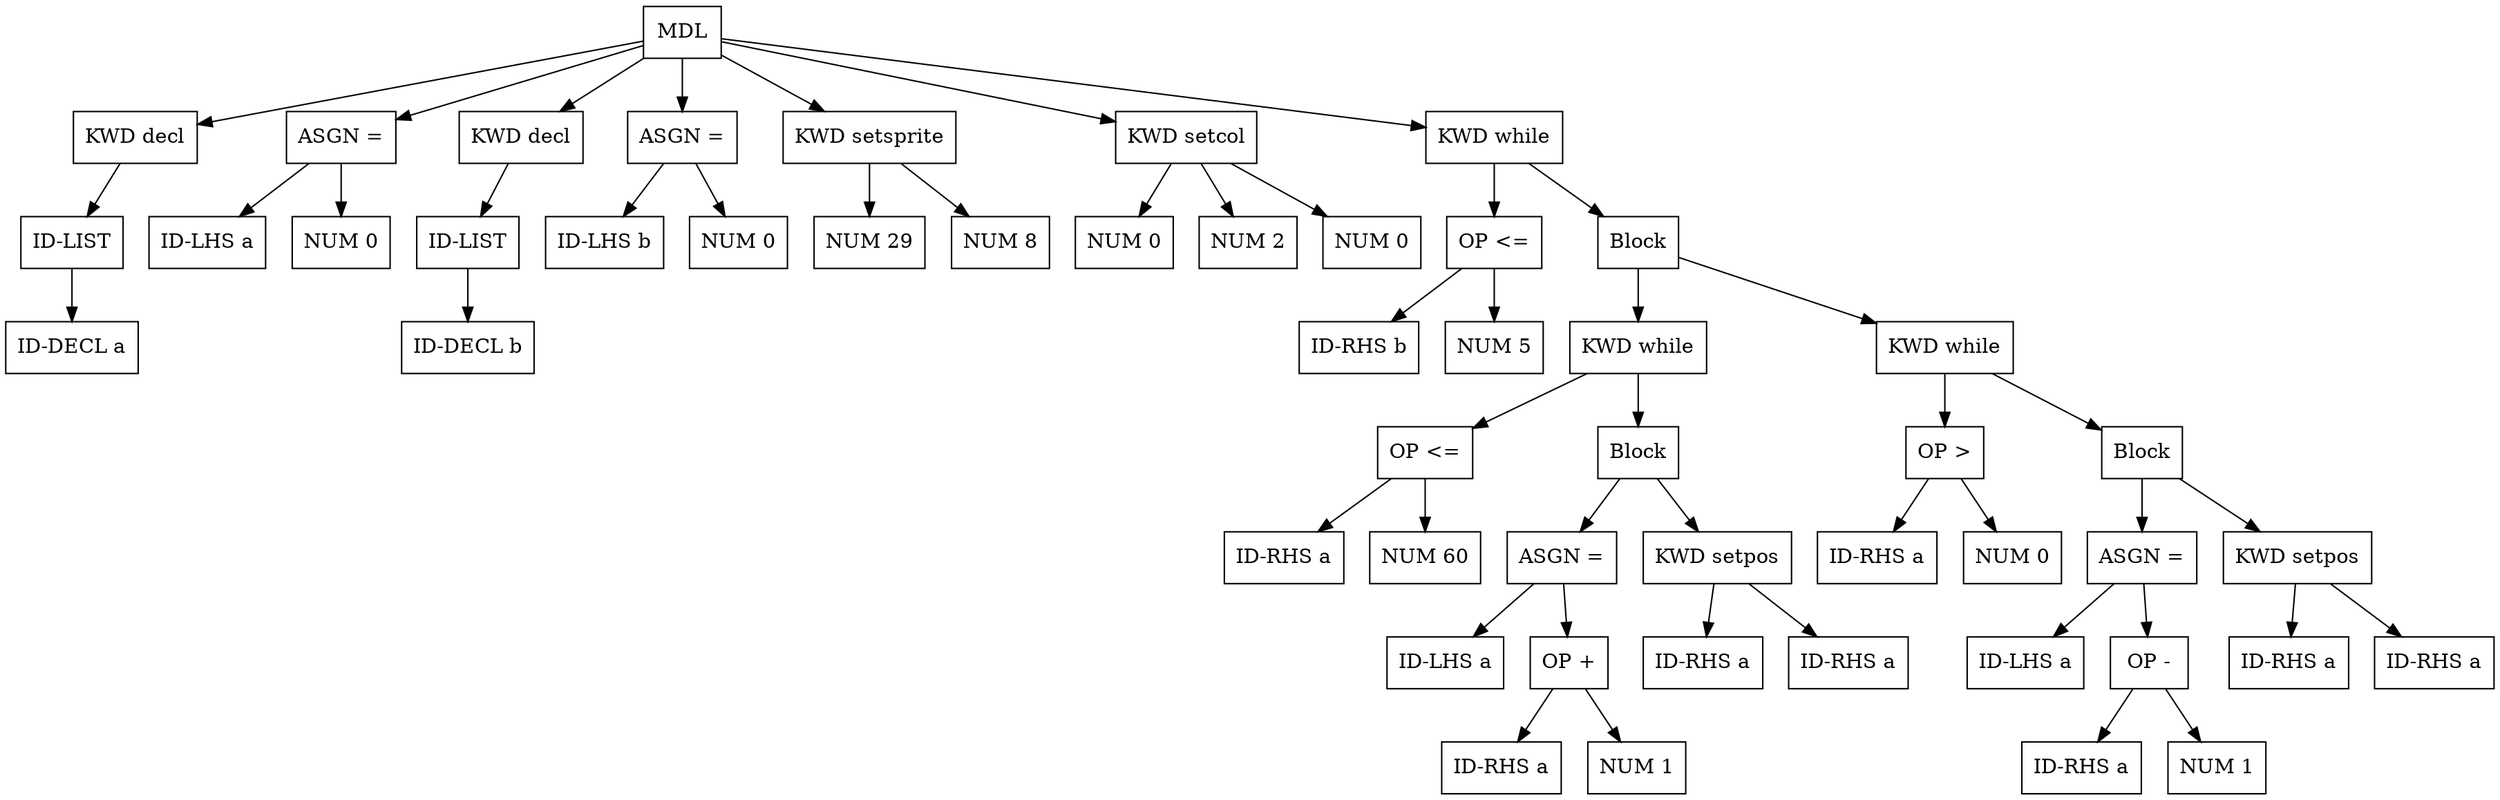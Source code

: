 digraph G {
node [shape = circle];
node195 [ uuid = "b83d1e67-89e4-452b-a0f4-308d2347e95c" shape = "record" label = "MDL " ];
node196 [ uuid = "dfb8dc7a-f642-453d-ad62-6dc3a0503f9c" shape = "record" label = "KWD decl" ];
node197 [ uuid = "e6eefaec-ff42-4ab8-960c-2b276d71fb30" shape = "record" label = "ID-LIST " ];
node198 [ uuid = "a8395f7c-d394-4205-b482-d066a8a70c36" shape = "record" label = "ID-DECL a" ];
node197 -> node198;
node196 -> node197;
node195 -> node196;
node200 [ uuid = "98e9bc6c-9d36-497c-ba76-5ff147e0b35c" shape = "record" label = "ASGN =" ];
node199 [ uuid = "63d2d4d9-cd69-4aa8-942a-7c8723415536" shape = "record" label = "ID-LHS a" ];
node200 -> node199;
node201 [ uuid = "ad4bae5e-9f34-4b59-a676-dcb45e152ff1" shape = "record" label = "NUM 0" ];
node200 -> node201;
node195 -> node200;
node202 [ uuid = "d1fe631b-7ba7-4f0a-af03-a0e461e53cdf" shape = "record" label = "KWD decl" ];
node203 [ uuid = "a77809af-6164-4fea-8e22-3daa8362edb5" shape = "record" label = "ID-LIST " ];
node204 [ uuid = "34fcd85d-1a1a-4c76-932e-3b63d458969a" shape = "record" label = "ID-DECL b" ];
node203 -> node204;
node202 -> node203;
node195 -> node202;
node206 [ uuid = "255c3ce9-93e8-4ba7-a219-3ac4ec404a46" shape = "record" label = "ASGN =" ];
node205 [ uuid = "fd80147f-1fae-48d6-b025-7d23e97e6244" shape = "record" label = "ID-LHS b" ];
node206 -> node205;
node207 [ uuid = "3aaeff0f-24cf-4476-81e2-2dd4a26adc7b" shape = "record" label = "NUM 0" ];
node206 -> node207;
node195 -> node206;
node208 [ uuid = "a27ac13c-d1d1-4772-8570-5dae621a2274" shape = "record" label = "KWD setsprite" ];
node209 [ uuid = "25caf027-1d46-4f16-a2e8-722f511fe826" shape = "record" label = "NUM 29" ];
node208 -> node209;
node210 [ uuid = "7e53b588-9508-460a-a6f7-196809152bbd" shape = "record" label = "NUM 8" ];
node208 -> node210;
node195 -> node208;
node211 [ uuid = "1bdc8c83-76bd-4d60-909a-18ec2fa1bfe8" shape = "record" label = "KWD setcol" ];
node212 [ uuid = "26a90967-b9a7-403b-b477-f84d457d43ed" shape = "record" label = "NUM 0" ];
node211 -> node212;
node213 [ uuid = "adfa2d99-310c-4ac0-8e7d-c73ddc34db98" shape = "record" label = "NUM 2" ];
node211 -> node213;
node214 [ uuid = "a5e30ab9-bde0-4bab-815c-f3bf48611aa3" shape = "record" label = "NUM 0" ];
node211 -> node214;
node195 -> node211;
node215 [ uuid = "03052bc6-91da-4151-8db3-8e6ad6972583" shape = "record" label = "KWD while" ];
node217 [ uuid = "1aa4bdcc-a476-47f6-9d6e-9cd24689712d" shape = "record" label = "OP \<=" ];
node216 [ uuid = "8011897a-cbdf-462c-bfd5-1c6341298d64" shape = "record" label = "ID-RHS b" ];
node217 -> node216;
node218 [ uuid = "9180f38b-9da0-4104-acb2-f2c9bb369b32" shape = "record" label = "NUM 5" ];
node217 -> node218;
node215 -> node217;
node219 [ uuid = "be902dd1-b6ec-4d69-a8f5-6522e5c9b945" shape = "record" label = "Block " ];
node220 [ uuid = "af6fd787-cded-4509-9b19-54c9facfed26" shape = "record" label = "KWD while" ];
node222 [ uuid = "eec1e768-d101-4182-823e-973a04db7231" shape = "record" label = "OP \<=" ];
node221 [ uuid = "e27f1a30-3a38-4562-ad77-f63947f446d4" shape = "record" label = "ID-RHS a" ];
node222 -> node221;
node223 [ uuid = "bfe54e96-dc0f-4e2e-b7b4-0fc64503e55f" shape = "record" label = "NUM 60" ];
node222 -> node223;
node220 -> node222;
node224 [ uuid = "bbb69158-c16a-4862-a05d-49151cd5a06b" shape = "record" label = "Block " ];
node226 [ uuid = "5f82b969-601e-42e8-a4a2-9c9a0c24af8f" shape = "record" label = "ASGN =" ];
node225 [ uuid = "ce447bb4-6334-4b84-b3f1-d5c31385889d" shape = "record" label = "ID-LHS a" ];
node226 -> node225;
node228 [ uuid = "139c764e-6a5c-485e-8813-e869aa85449e" shape = "record" label = "OP +" ];
node227 [ uuid = "8df97e26-4430-455c-8a3d-5df6df526e47" shape = "record" label = "ID-RHS a" ];
node228 -> node227;
node229 [ uuid = "c312801a-5c01-419e-a228-b11aab922989" shape = "record" label = "NUM 1" ];
node228 -> node229;
node226 -> node228;
node224 -> node226;
node230 [ uuid = "81e3bb54-fc19-4049-a803-a528a583ab85" shape = "record" label = "KWD setpos" ];
node231 [ uuid = "79cca2ac-8ef0-4a37-8980-2341b4543a98" shape = "record" label = "ID-RHS a" ];
node230 -> node231;
node232 [ uuid = "d9a06a25-3160-4763-a995-11fa7ec90a89" shape = "record" label = "ID-RHS a" ];
node230 -> node232;
node224 -> node230;
node220 -> node224;
node219 -> node220;
node233 [ uuid = "82d904cb-fa5e-4eb6-8681-d4634db4b21b" shape = "record" label = "KWD while" ];
node235 [ uuid = "5d7c81c3-d3cc-4333-8dd4-49679089d889" shape = "record" label = "OP \>" ];
node234 [ uuid = "ec97ad67-ae4b-4890-aeca-28a7feb14393" shape = "record" label = "ID-RHS a" ];
node235 -> node234;
node236 [ uuid = "bbfc7d4f-b2c1-4a00-b6ce-da7cfd531b01" shape = "record" label = "NUM 0" ];
node235 -> node236;
node233 -> node235;
node237 [ uuid = "16450b02-dfbe-4f62-8893-a5c3f3d19d43" shape = "record" label = "Block " ];
node239 [ uuid = "916c48b3-d539-4d6d-85e2-2a8d9231b37d" shape = "record" label = "ASGN =" ];
node238 [ uuid = "c0a65c19-2b4a-4709-b938-57a985a894e7" shape = "record" label = "ID-LHS a" ];
node239 -> node238;
node241 [ uuid = "2664d829-259d-4337-b219-5d09c26c500e" shape = "record" label = "OP -" ];
node240 [ uuid = "e896dd23-6932-4ab1-b262-0701099fc08b" shape = "record" label = "ID-RHS a" ];
node241 -> node240;
node242 [ uuid = "cd6ffdd3-4b63-43f2-a513-be85db87c916" shape = "record" label = "NUM 1" ];
node241 -> node242;
node239 -> node241;
node237 -> node239;
node243 [ uuid = "d13611ee-0969-40a6-8fde-3b8616f587d5" shape = "record" label = "KWD setpos" ];
node244 [ uuid = "fec9dc11-32be-4e08-9bac-daada3a47535" shape = "record" label = "ID-RHS a" ];
node243 -> node244;
node245 [ uuid = "48decdcd-887f-42a3-9b90-3e226fb96751" shape = "record" label = "ID-RHS a" ];
node243 -> node245;
node237 -> node243;
node233 -> node237;
node219 -> node233;
node215 -> node219;
node195 -> node215;
}
